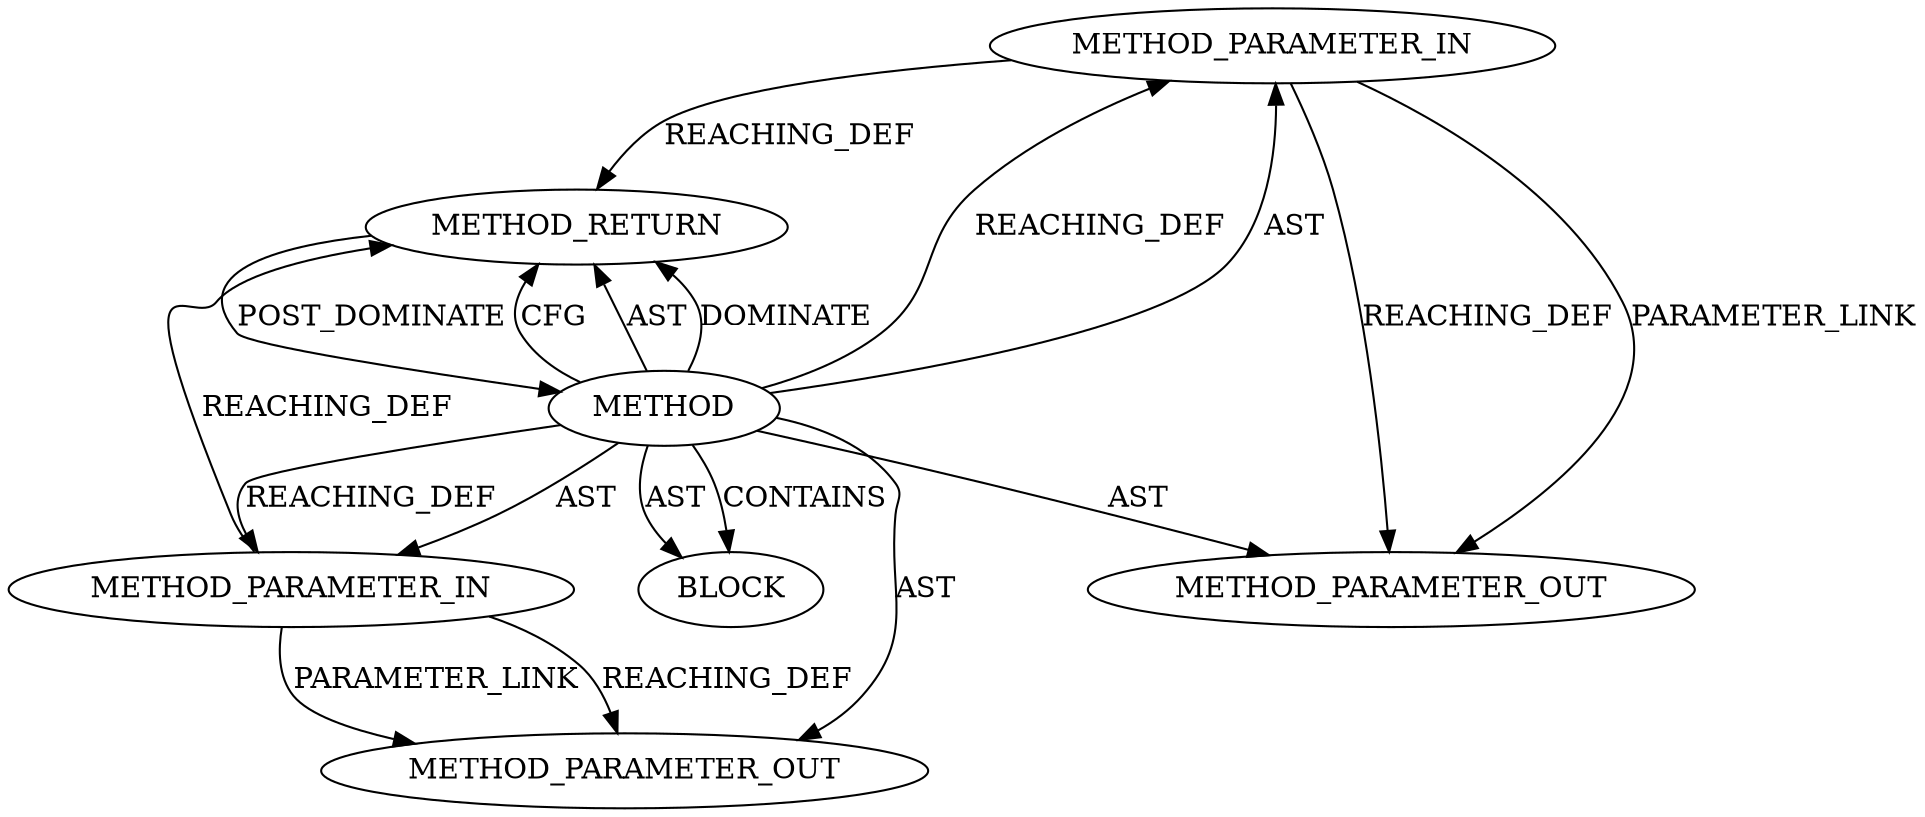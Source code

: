 digraph {
  19999 [label=METHOD_PARAMETER_IN ORDER=2 CODE="p2" IS_VARIADIC=false TYPE_FULL_NAME="ANY" EVALUATION_STRATEGY="BY_VALUE" INDEX=2 NAME="p2"]
  20000 [label=BLOCK ORDER=1 ARGUMENT_INDEX=1 CODE="<empty>" TYPE_FULL_NAME="ANY"]
  19998 [label=METHOD_PARAMETER_IN ORDER=1 CODE="p1" IS_VARIADIC=false TYPE_FULL_NAME="ANY" EVALUATION_STRATEGY="BY_VALUE" INDEX=1 NAME="p1"]
  19997 [label=METHOD AST_PARENT_TYPE="NAMESPACE_BLOCK" AST_PARENT_FULL_NAME="<global>" ORDER=0 CODE="<empty>" FULL_NAME="pr_err_ratelimited" IS_EXTERNAL=true FILENAME="<empty>" SIGNATURE="" NAME="pr_err_ratelimited"]
  20001 [label=METHOD_RETURN ORDER=2 CODE="RET" TYPE_FULL_NAME="ANY" EVALUATION_STRATEGY="BY_VALUE"]
  22008 [label=METHOD_PARAMETER_OUT ORDER=2 CODE="p2" IS_VARIADIC=false TYPE_FULL_NAME="ANY" EVALUATION_STRATEGY="BY_VALUE" INDEX=2 NAME="p2"]
  22007 [label=METHOD_PARAMETER_OUT ORDER=1 CODE="p1" IS_VARIADIC=false TYPE_FULL_NAME="ANY" EVALUATION_STRATEGY="BY_VALUE" INDEX=1 NAME="p1"]
  19997 -> 19998 [label=REACHING_DEF VARIABLE=""]
  19997 -> 19999 [label=REACHING_DEF VARIABLE=""]
  19997 -> 20001 [label=CFG ]
  19998 -> 22007 [label=PARAMETER_LINK ]
  19999 -> 22008 [label=REACHING_DEF VARIABLE="p2"]
  19997 -> 20000 [label=CONTAINS ]
  19997 -> 19998 [label=AST ]
  20001 -> 19997 [label=POST_DOMINATE ]
  19998 -> 20001 [label=REACHING_DEF VARIABLE="p1"]
  19999 -> 22008 [label=PARAMETER_LINK ]
  19997 -> 20001 [label=AST ]
  19997 -> 20000 [label=AST ]
  19997 -> 22007 [label=AST ]
  19997 -> 19999 [label=AST ]
  19997 -> 20001 [label=DOMINATE ]
  19999 -> 20001 [label=REACHING_DEF VARIABLE="p2"]
  19997 -> 22008 [label=AST ]
  19998 -> 22007 [label=REACHING_DEF VARIABLE="p1"]
}

